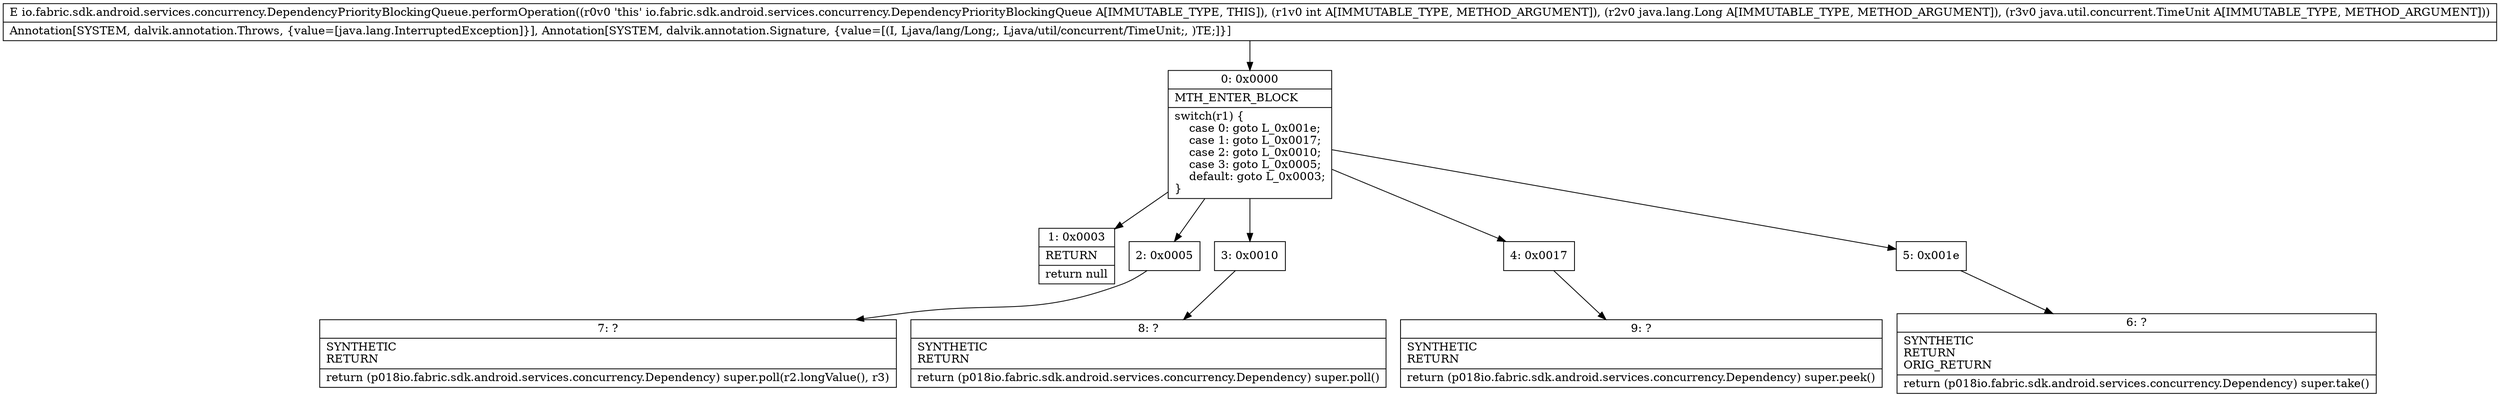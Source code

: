 digraph "CFG forio.fabric.sdk.android.services.concurrency.DependencyPriorityBlockingQueue.performOperation(ILjava\/lang\/Long;Ljava\/util\/concurrent\/TimeUnit;)Lio\/fabric\/sdk\/android\/services\/concurrency\/Dependency;" {
Node_0 [shape=record,label="{0\:\ 0x0000|MTH_ENTER_BLOCK\l|switch(r1) \{\l    case 0: goto L_0x001e;\l    case 1: goto L_0x0017;\l    case 2: goto L_0x0010;\l    case 3: goto L_0x0005;\l    default: goto L_0x0003;\l\}\l}"];
Node_1 [shape=record,label="{1\:\ 0x0003|RETURN\l|return null\l}"];
Node_2 [shape=record,label="{2\:\ 0x0005}"];
Node_3 [shape=record,label="{3\:\ 0x0010}"];
Node_4 [shape=record,label="{4\:\ 0x0017}"];
Node_5 [shape=record,label="{5\:\ 0x001e}"];
Node_6 [shape=record,label="{6\:\ ?|SYNTHETIC\lRETURN\lORIG_RETURN\l|return (p018io.fabric.sdk.android.services.concurrency.Dependency) super.take()\l}"];
Node_7 [shape=record,label="{7\:\ ?|SYNTHETIC\lRETURN\l|return (p018io.fabric.sdk.android.services.concurrency.Dependency) super.poll(r2.longValue(), r3)\l}"];
Node_8 [shape=record,label="{8\:\ ?|SYNTHETIC\lRETURN\l|return (p018io.fabric.sdk.android.services.concurrency.Dependency) super.poll()\l}"];
Node_9 [shape=record,label="{9\:\ ?|SYNTHETIC\lRETURN\l|return (p018io.fabric.sdk.android.services.concurrency.Dependency) super.peek()\l}"];
MethodNode[shape=record,label="{E io.fabric.sdk.android.services.concurrency.DependencyPriorityBlockingQueue.performOperation((r0v0 'this' io.fabric.sdk.android.services.concurrency.DependencyPriorityBlockingQueue A[IMMUTABLE_TYPE, THIS]), (r1v0 int A[IMMUTABLE_TYPE, METHOD_ARGUMENT]), (r2v0 java.lang.Long A[IMMUTABLE_TYPE, METHOD_ARGUMENT]), (r3v0 java.util.concurrent.TimeUnit A[IMMUTABLE_TYPE, METHOD_ARGUMENT]))  | Annotation[SYSTEM, dalvik.annotation.Throws, \{value=[java.lang.InterruptedException]\}], Annotation[SYSTEM, dalvik.annotation.Signature, \{value=[(I, Ljava\/lang\/Long;, Ljava\/util\/concurrent\/TimeUnit;, )TE;]\}]\l}"];
MethodNode -> Node_0;
Node_0 -> Node_1;
Node_0 -> Node_2;
Node_0 -> Node_3;
Node_0 -> Node_4;
Node_0 -> Node_5;
Node_2 -> Node_7;
Node_3 -> Node_8;
Node_4 -> Node_9;
Node_5 -> Node_6;
}

